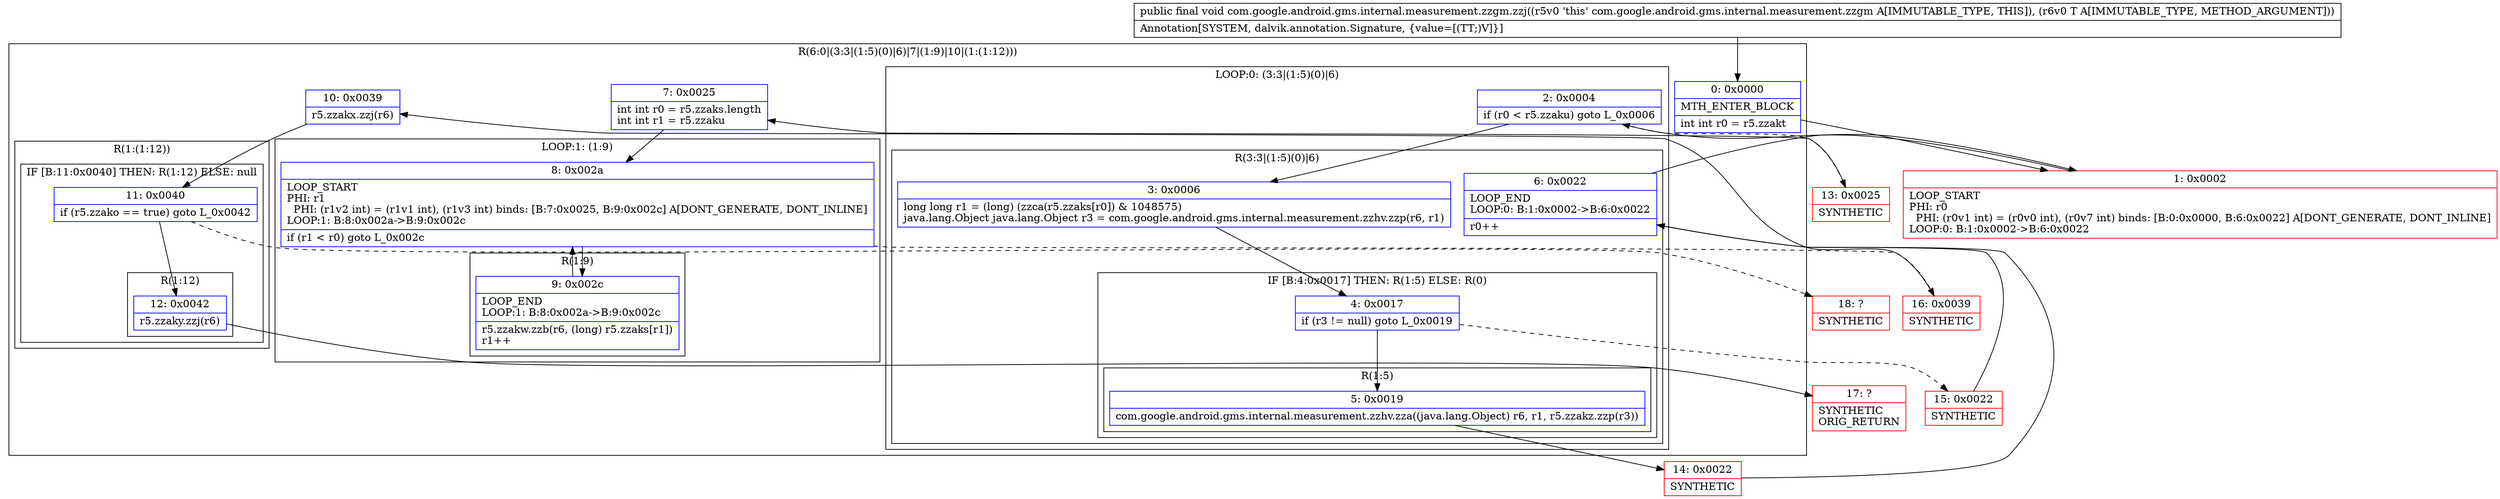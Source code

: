 digraph "CFG forcom.google.android.gms.internal.measurement.zzgm.zzj(Ljava\/lang\/Object;)V" {
subgraph cluster_Region_1634550651 {
label = "R(6:0|(3:3|(1:5)(0)|6)|7|(1:9)|10|(1:(1:12)))";
node [shape=record,color=blue];
Node_0 [shape=record,label="{0\:\ 0x0000|MTH_ENTER_BLOCK\l|int int r0 = r5.zzakt\l}"];
subgraph cluster_LoopRegion_664139941 {
label = "LOOP:0: (3:3|(1:5)(0)|6)";
node [shape=record,color=blue];
Node_2 [shape=record,label="{2\:\ 0x0004|if (r0 \< r5.zzaku) goto L_0x0006\l}"];
subgraph cluster_Region_1056662664 {
label = "R(3:3|(1:5)(0)|6)";
node [shape=record,color=blue];
Node_3 [shape=record,label="{3\:\ 0x0006|long long r1 = (long) (zzca(r5.zzaks[r0]) & 1048575)\ljava.lang.Object java.lang.Object r3 = com.google.android.gms.internal.measurement.zzhv.zzp(r6, r1)\l}"];
subgraph cluster_IfRegion_522926251 {
label = "IF [B:4:0x0017] THEN: R(1:5) ELSE: R(0)";
node [shape=record,color=blue];
Node_4 [shape=record,label="{4\:\ 0x0017|if (r3 != null) goto L_0x0019\l}"];
subgraph cluster_Region_2047990853 {
label = "R(1:5)";
node [shape=record,color=blue];
Node_5 [shape=record,label="{5\:\ 0x0019|com.google.android.gms.internal.measurement.zzhv.zza((java.lang.Object) r6, r1, r5.zzakz.zzp(r3))\l}"];
}
subgraph cluster_Region_1088346380 {
label = "R(0)";
node [shape=record,color=blue];
}
}
Node_6 [shape=record,label="{6\:\ 0x0022|LOOP_END\lLOOP:0: B:1:0x0002\-\>B:6:0x0022\l|r0++\l}"];
}
}
Node_7 [shape=record,label="{7\:\ 0x0025|int int r0 = r5.zzaks.length\lint int r1 = r5.zzaku\l}"];
subgraph cluster_LoopRegion_2033492143 {
label = "LOOP:1: (1:9)";
node [shape=record,color=blue];
Node_8 [shape=record,label="{8\:\ 0x002a|LOOP_START\lPHI: r1 \l  PHI: (r1v2 int) = (r1v1 int), (r1v3 int) binds: [B:7:0x0025, B:9:0x002c] A[DONT_GENERATE, DONT_INLINE]\lLOOP:1: B:8:0x002a\-\>B:9:0x002c\l|if (r1 \< r0) goto L_0x002c\l}"];
subgraph cluster_Region_1925796457 {
label = "R(1:9)";
node [shape=record,color=blue];
Node_9 [shape=record,label="{9\:\ 0x002c|LOOP_END\lLOOP:1: B:8:0x002a\-\>B:9:0x002c\l|r5.zzakw.zzb(r6, (long) r5.zzaks[r1])\lr1++\l}"];
}
}
Node_10 [shape=record,label="{10\:\ 0x0039|r5.zzakx.zzj(r6)\l}"];
subgraph cluster_Region_1954038634 {
label = "R(1:(1:12))";
node [shape=record,color=blue];
subgraph cluster_IfRegion_629812793 {
label = "IF [B:11:0x0040] THEN: R(1:12) ELSE: null";
node [shape=record,color=blue];
Node_11 [shape=record,label="{11\:\ 0x0040|if (r5.zzako == true) goto L_0x0042\l}"];
subgraph cluster_Region_1657459482 {
label = "R(1:12)";
node [shape=record,color=blue];
Node_12 [shape=record,label="{12\:\ 0x0042|r5.zzaky.zzj(r6)\l}"];
}
}
}
}
Node_1 [shape=record,color=red,label="{1\:\ 0x0002|LOOP_START\lPHI: r0 \l  PHI: (r0v1 int) = (r0v0 int), (r0v7 int) binds: [B:0:0x0000, B:6:0x0022] A[DONT_GENERATE, DONT_INLINE]\lLOOP:0: B:1:0x0002\-\>B:6:0x0022\l}"];
Node_13 [shape=record,color=red,label="{13\:\ 0x0025|SYNTHETIC\l}"];
Node_14 [shape=record,color=red,label="{14\:\ 0x0022|SYNTHETIC\l}"];
Node_15 [shape=record,color=red,label="{15\:\ 0x0022|SYNTHETIC\l}"];
Node_16 [shape=record,color=red,label="{16\:\ 0x0039|SYNTHETIC\l}"];
Node_17 [shape=record,color=red,label="{17\:\ ?|SYNTHETIC\lORIG_RETURN\l}"];
Node_18 [shape=record,color=red,label="{18\:\ ?|SYNTHETIC\l}"];
MethodNode[shape=record,label="{public final void com.google.android.gms.internal.measurement.zzgm.zzj((r5v0 'this' com.google.android.gms.internal.measurement.zzgm A[IMMUTABLE_TYPE, THIS]), (r6v0 T A[IMMUTABLE_TYPE, METHOD_ARGUMENT]))  | Annotation[SYSTEM, dalvik.annotation.Signature, \{value=[(TT;)V]\}]\l}"];
MethodNode -> Node_0;
Node_0 -> Node_1;
Node_2 -> Node_3;
Node_2 -> Node_13[style=dashed];
Node_3 -> Node_4;
Node_4 -> Node_5;
Node_4 -> Node_15[style=dashed];
Node_5 -> Node_14;
Node_6 -> Node_1;
Node_7 -> Node_8;
Node_8 -> Node_9;
Node_8 -> Node_16[style=dashed];
Node_9 -> Node_8;
Node_10 -> Node_11;
Node_11 -> Node_12;
Node_11 -> Node_18[style=dashed];
Node_12 -> Node_17;
Node_1 -> Node_2;
Node_13 -> Node_7;
Node_14 -> Node_6;
Node_15 -> Node_6;
Node_16 -> Node_10;
}

